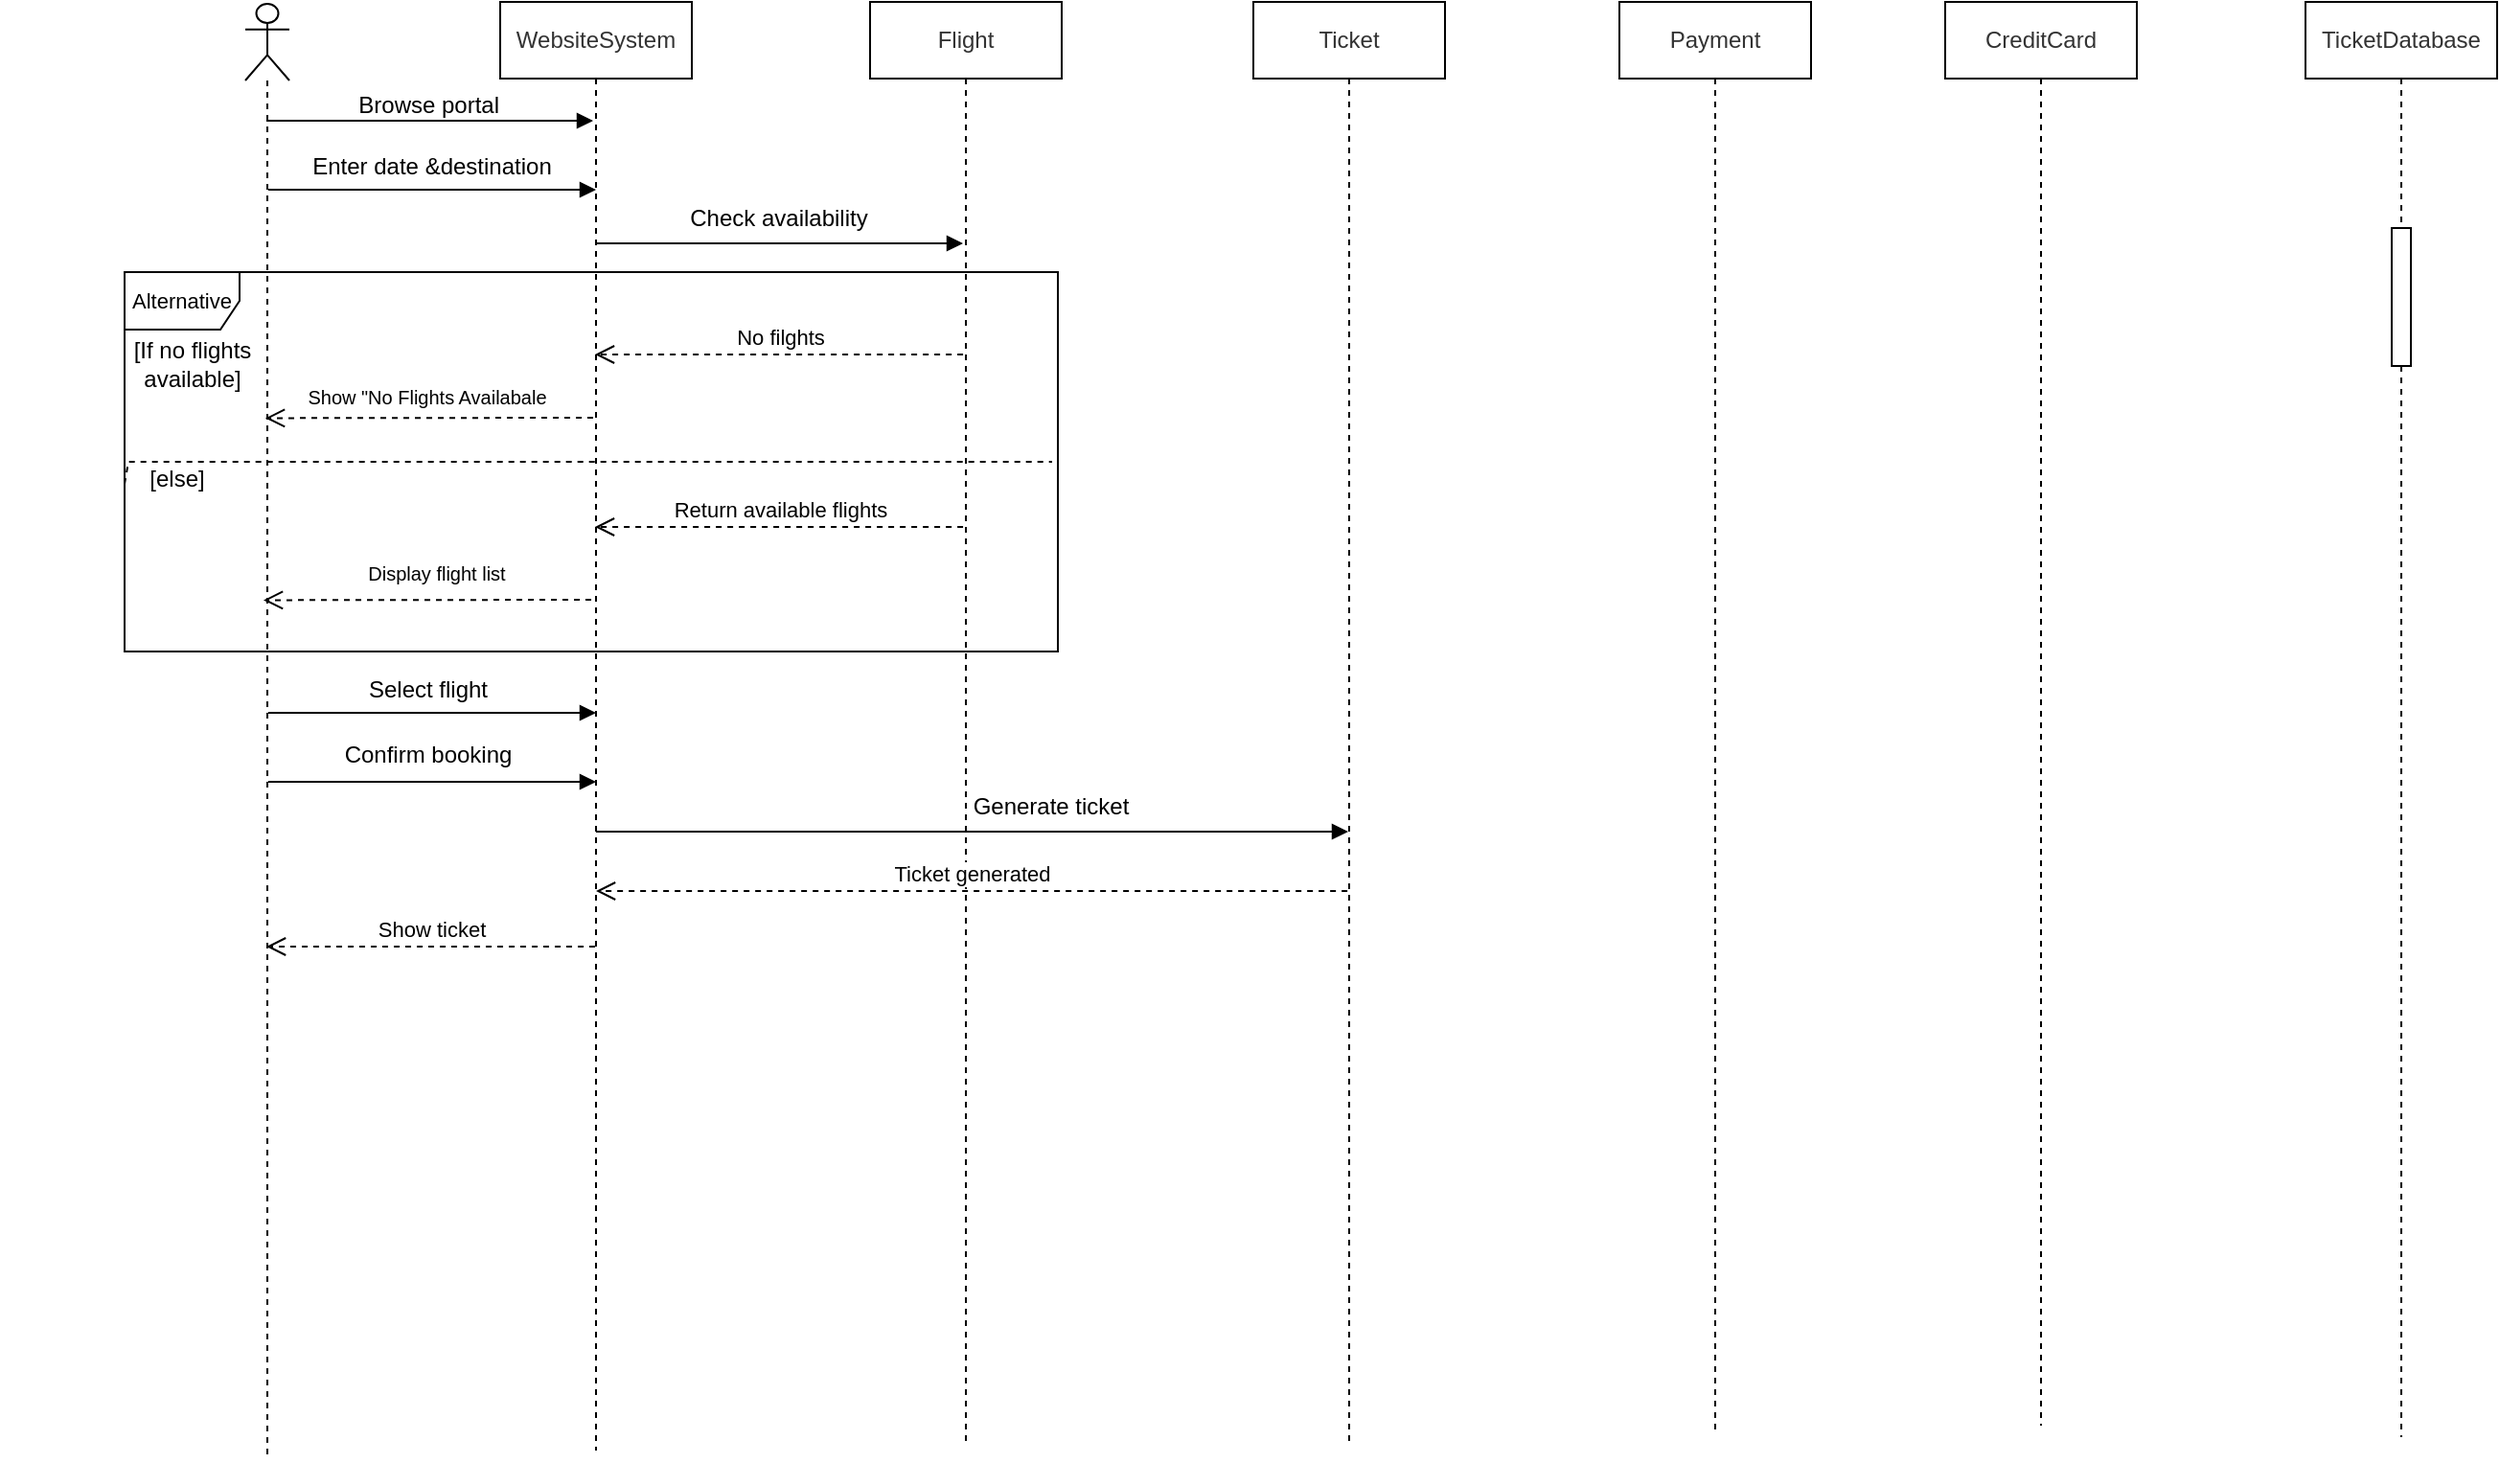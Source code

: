 <mxfile version="26.2.13">
  <diagram name="Trang-1" id="EBByfiUbzizjP6wDf-_v">
    <mxGraphModel dx="1685" dy="766" grid="0" gridSize="10" guides="1" tooltips="1" connect="1" arrows="1" fold="1" page="0" pageScale="1" pageWidth="827" pageHeight="1169" math="0" shadow="0">
      <root>
        <mxCell id="0" />
        <mxCell id="1" parent="0" />
        <mxCell id="OcpvKMQ3eihPh7LtuoBv-7" value="&lt;span style=&quot;color: rgb(51, 51, 51); font-family: arial, sans-serif; text-wrap-mode: nowrap; background-color: rgb(255, 255, 255);&quot;&gt;&lt;font style=&quot;font-size: 12px;&quot;&gt;Flight&lt;/font&gt;&lt;/span&gt;" style="shape=umlLifeline;perimeter=lifelinePerimeter;whiteSpace=wrap;html=1;container=1;dropTarget=0;collapsible=0;recursiveResize=0;outlineConnect=0;portConstraint=eastwest;newEdgeStyle={&quot;curved&quot;:0,&quot;rounded&quot;:0};" parent="1" vertex="1">
          <mxGeometry x="514" y="50" width="100" height="752" as="geometry" />
        </mxCell>
        <mxCell id="OcpvKMQ3eihPh7LtuoBv-5" value="&lt;span style=&quot;color: rgb(51, 51, 51); font-family: arial, sans-serif; text-wrap-mode: nowrap; background-color: rgb(255, 255, 255);&quot;&gt;&lt;font style=&quot;font-size: 12px;&quot;&gt;WebsiteSystem&lt;/font&gt;&lt;/span&gt;" style="shape=umlLifeline;perimeter=lifelinePerimeter;whiteSpace=wrap;html=1;container=1;dropTarget=0;collapsible=0;recursiveResize=0;outlineConnect=0;portConstraint=eastwest;newEdgeStyle={&quot;curved&quot;:0,&quot;rounded&quot;:0};" parent="1" vertex="1">
          <mxGeometry x="321" y="50" width="100" height="756" as="geometry" />
        </mxCell>
        <mxCell id="OcpvKMQ3eihPh7LtuoBv-9" value="&lt;span style=&quot;color: rgb(51, 51, 51); font-family: arial, sans-serif; text-wrap-mode: nowrap; background-color: rgb(255, 255, 255);&quot;&gt;&lt;font style=&quot;font-size: 12px;&quot;&gt;Ticket&lt;/font&gt;&lt;/span&gt;" style="shape=umlLifeline;perimeter=lifelinePerimeter;whiteSpace=wrap;html=1;container=1;dropTarget=0;collapsible=0;recursiveResize=0;outlineConnect=0;portConstraint=eastwest;newEdgeStyle={&quot;curved&quot;:0,&quot;rounded&quot;:0};" parent="1" vertex="1">
          <mxGeometry x="714" y="50" width="100" height="752" as="geometry" />
        </mxCell>
        <mxCell id="OcpvKMQ3eihPh7LtuoBv-11" value="&lt;span style=&quot;color: rgb(51, 51, 51); font-family: arial, sans-serif; text-wrap-mode: nowrap; background-color: rgb(255, 255, 255);&quot;&gt;&lt;font style=&quot;font-size: 12px;&quot;&gt;Payment&lt;/font&gt;&lt;/span&gt;" style="shape=umlLifeline;perimeter=lifelinePerimeter;whiteSpace=wrap;html=1;container=1;dropTarget=0;collapsible=0;recursiveResize=0;outlineConnect=0;portConstraint=eastwest;newEdgeStyle={&quot;curved&quot;:0,&quot;rounded&quot;:0};" parent="1" vertex="1">
          <mxGeometry x="905" y="50" width="100" height="747" as="geometry" />
        </mxCell>
        <mxCell id="OcpvKMQ3eihPh7LtuoBv-13" value="&lt;span style=&quot;color: rgb(51, 51, 51); font-family: arial, sans-serif; text-wrap-mode: nowrap; background-color: rgb(255, 255, 255);&quot;&gt;&lt;font style=&quot;font-size: 12px;&quot;&gt;CreditCard&lt;/font&gt;&lt;/span&gt;" style="shape=umlLifeline;perimeter=lifelinePerimeter;whiteSpace=wrap;html=1;container=1;dropTarget=0;collapsible=0;recursiveResize=0;outlineConnect=0;portConstraint=eastwest;newEdgeStyle={&quot;curved&quot;:0,&quot;rounded&quot;:0};" parent="1" vertex="1">
          <mxGeometry x="1075" y="50" width="100" height="743" as="geometry" />
        </mxCell>
        <mxCell id="OcpvKMQ3eihPh7LtuoBv-15" value="&lt;span style=&quot;color: rgb(51, 51, 51); font-family: arial, sans-serif; text-wrap-mode: nowrap; background-color: rgb(255, 255, 255);&quot;&gt;&lt;font style=&quot;font-size: 12px;&quot;&gt;TicketDatabase&lt;/font&gt;&lt;/span&gt;" style="shape=umlLifeline;perimeter=lifelinePerimeter;whiteSpace=wrap;html=1;container=1;dropTarget=0;collapsible=0;recursiveResize=0;outlineConnect=0;portConstraint=eastwest;newEdgeStyle={&quot;curved&quot;:0,&quot;rounded&quot;:0};" parent="1" vertex="1">
          <mxGeometry x="1263" y="50" width="100" height="749" as="geometry" />
        </mxCell>
        <mxCell id="OcpvKMQ3eihPh7LtuoBv-16" value="" style="html=1;points=[[0,0,0,0,5],[0,1,0,0,-5],[1,0,0,0,5],[1,1,0,0,-5]];perimeter=orthogonalPerimeter;outlineConnect=0;targetShapes=umlLifeline;portConstraint=eastwest;newEdgeStyle={&quot;curved&quot;:0,&quot;rounded&quot;:0};" parent="1" vertex="1">
          <mxGeometry x="1308" y="168" width="10" height="72" as="geometry" />
        </mxCell>
        <mxCell id="OcpvKMQ3eihPh7LtuoBv-18" value="" style="html=1;verticalAlign=bottom;endArrow=block;curved=0;rounded=0;" parent="1" edge="1">
          <mxGeometry x="-0.825" y="37" width="80" relative="1" as="geometry">
            <mxPoint x="199" y="112" as="sourcePoint" />
            <mxPoint x="369.5" y="112" as="targetPoint" />
            <mxPoint as="offset" />
          </mxGeometry>
        </mxCell>
        <mxCell id="OcpvKMQ3eihPh7LtuoBv-19" value="Browse portal&amp;nbsp;" style="text;html=1;align=center;verticalAlign=middle;whiteSpace=wrap;rounded=0;" parent="1" vertex="1">
          <mxGeometry x="225" y="96" width="121" height="16" as="geometry" />
        </mxCell>
        <mxCell id="OcpvKMQ3eihPh7LtuoBv-20" value="" style="html=1;verticalAlign=bottom;endArrow=block;curved=0;rounded=0;" parent="1" edge="1">
          <mxGeometry x="-0.825" y="37" width="80" relative="1" as="geometry">
            <mxPoint x="200" y="148" as="sourcePoint" />
            <mxPoint x="371" y="148" as="targetPoint" />
            <mxPoint as="offset" />
          </mxGeometry>
        </mxCell>
        <mxCell id="OcpvKMQ3eihPh7LtuoBv-21" value="Enter date &amp;amp;destination" style="text;html=1;align=center;verticalAlign=middle;whiteSpace=wrap;rounded=0;" parent="1" vertex="1">
          <mxGeometry x="217" y="128" width="137" height="16" as="geometry" />
        </mxCell>
        <mxCell id="OcpvKMQ3eihPh7LtuoBv-22" value="" style="html=1;verticalAlign=bottom;endArrow=block;curved=0;rounded=0;" parent="1" edge="1">
          <mxGeometry x="-0.825" y="37" width="80" relative="1" as="geometry">
            <mxPoint x="371" y="176" as="sourcePoint" />
            <mxPoint x="562.5" y="176" as="targetPoint" />
            <mxPoint as="offset" />
          </mxGeometry>
        </mxCell>
        <mxCell id="OcpvKMQ3eihPh7LtuoBv-23" value="Check availability" style="text;html=1;align=center;verticalAlign=middle;whiteSpace=wrap;rounded=0;" parent="1" vertex="1">
          <mxGeometry x="378" y="155" width="177" height="16" as="geometry" />
        </mxCell>
        <mxCell id="OcpvKMQ3eihPh7LtuoBv-25" value="&lt;font style=&quot;font-size: 11px;&quot;&gt;Alternative&lt;/font&gt;" style="shape=umlFrame;whiteSpace=wrap;html=1;pointerEvents=0;" parent="1" vertex="1">
          <mxGeometry x="125" y="191" width="487" height="198" as="geometry" />
        </mxCell>
        <mxCell id="OcpvKMQ3eihPh7LtuoBv-27" value="[If no flights available]" style="text;html=1;align=center;verticalAlign=middle;whiteSpace=wrap;rounded=0;" parent="1" vertex="1">
          <mxGeometry x="104" y="214" width="113" height="50" as="geometry" />
        </mxCell>
        <mxCell id="OcpvKMQ3eihPh7LtuoBv-31" value="No filghts" style="html=1;verticalAlign=bottom;endArrow=open;dashed=1;endSize=8;curved=0;rounded=0;" parent="1" edge="1">
          <mxGeometry relative="1" as="geometry">
            <mxPoint x="562.54" y="234" as="sourcePoint" />
            <mxPoint x="370.469" y="234" as="targetPoint" />
          </mxGeometry>
        </mxCell>
        <mxCell id="OcpvKMQ3eihPh7LtuoBv-34" value="" style="html=1;verticalAlign=bottom;endArrow=open;dashed=1;endSize=8;curved=0;rounded=0;" parent="1" edge="1">
          <mxGeometry relative="1" as="geometry">
            <mxPoint x="369.5" y="267" as="sourcePoint" />
            <mxPoint x="198.499" y="267.21" as="targetPoint" />
          </mxGeometry>
        </mxCell>
        <mxCell id="OcpvKMQ3eihPh7LtuoBv-36" value="&lt;font style=&quot;font-size: 10px;&quot;&gt;Show &quot;No Flights Availabale&lt;/font&gt;" style="text;html=1;align=center;verticalAlign=middle;whiteSpace=wrap;rounded=0;" parent="1" vertex="1">
          <mxGeometry x="212" y="247" width="142" height="17" as="geometry" />
        </mxCell>
        <mxCell id="OcpvKMQ3eihPh7LtuoBv-38" value="[else]" style="text;html=1;align=center;verticalAlign=middle;whiteSpace=wrap;rounded=0;" parent="1" vertex="1">
          <mxGeometry x="60" y="291" width="185" height="16" as="geometry" />
        </mxCell>
        <mxCell id="OcpvKMQ3eihPh7LtuoBv-39" value="" style="endArrow=none;dashed=1;html=1;rounded=0;exitX=0;exitY=0.558;exitDx=0;exitDy=0;exitPerimeter=0;" parent="1" source="OcpvKMQ3eihPh7LtuoBv-25" edge="1">
          <mxGeometry width="50" height="50" relative="1" as="geometry">
            <mxPoint x="125" y="290" as="sourcePoint" />
            <mxPoint x="609" y="290" as="targetPoint" />
            <Array as="points">
              <mxPoint x="127" y="290" />
            </Array>
          </mxGeometry>
        </mxCell>
        <mxCell id="OcpvKMQ3eihPh7LtuoBv-40" value="Return available flights" style="html=1;verticalAlign=bottom;endArrow=open;dashed=1;endSize=8;curved=0;rounded=0;" parent="1" edge="1">
          <mxGeometry relative="1" as="geometry">
            <mxPoint x="562.54" y="324" as="sourcePoint" />
            <mxPoint x="370.469" y="324" as="targetPoint" />
          </mxGeometry>
        </mxCell>
        <mxCell id="OcpvKMQ3eihPh7LtuoBv-41" value="" style="html=1;verticalAlign=bottom;endArrow=open;dashed=1;endSize=8;curved=0;rounded=0;" parent="1" edge="1">
          <mxGeometry relative="1" as="geometry">
            <mxPoint x="368.5" y="362" as="sourcePoint" />
            <mxPoint x="197.499" y="362.21" as="targetPoint" />
          </mxGeometry>
        </mxCell>
        <mxCell id="OcpvKMQ3eihPh7LtuoBv-42" value="&lt;span style=&quot;font-size: 10px;&quot;&gt;Display flight list&lt;/span&gt;" style="text;html=1;align=center;verticalAlign=middle;whiteSpace=wrap;rounded=0;" parent="1" vertex="1">
          <mxGeometry x="217" y="339" width="142" height="17" as="geometry" />
        </mxCell>
        <mxCell id="OcpvKMQ3eihPh7LtuoBv-45" value="" style="shape=umlLifeline;perimeter=lifelinePerimeter;whiteSpace=wrap;html=1;container=1;dropTarget=0;collapsible=0;recursiveResize=0;outlineConnect=0;portConstraint=eastwest;newEdgeStyle={&quot;curved&quot;:0,&quot;rounded&quot;:0};participant=umlActor;" parent="1" vertex="1">
          <mxGeometry x="188" y="51" width="23" height="760" as="geometry" />
        </mxCell>
        <mxCell id="OcpvKMQ3eihPh7LtuoBv-46" value="" style="html=1;verticalAlign=bottom;endArrow=block;curved=0;rounded=0;" parent="1" edge="1">
          <mxGeometry x="-0.825" y="37" width="80" relative="1" as="geometry">
            <mxPoint x="200" y="421" as="sourcePoint" />
            <mxPoint x="371" y="421" as="targetPoint" />
            <mxPoint as="offset" />
          </mxGeometry>
        </mxCell>
        <mxCell id="OcpvKMQ3eihPh7LtuoBv-47" value="Select flight" style="text;html=1;align=center;verticalAlign=middle;whiteSpace=wrap;rounded=0;" parent="1" vertex="1">
          <mxGeometry x="222.5" y="401" width="121" height="16" as="geometry" />
        </mxCell>
        <mxCell id="OcpvKMQ3eihPh7LtuoBv-48" value="" style="html=1;verticalAlign=bottom;endArrow=block;curved=0;rounded=0;" parent="1" edge="1">
          <mxGeometry x="-0.825" y="37" width="80" relative="1" as="geometry">
            <mxPoint x="200" y="457" as="sourcePoint" />
            <mxPoint x="371" y="457" as="targetPoint" />
            <mxPoint as="offset" />
          </mxGeometry>
        </mxCell>
        <mxCell id="OcpvKMQ3eihPh7LtuoBv-49" value="Confirm booking" style="text;html=1;align=center;verticalAlign=middle;whiteSpace=wrap;rounded=0;" parent="1" vertex="1">
          <mxGeometry x="222.5" y="435" width="121" height="16" as="geometry" />
        </mxCell>
        <mxCell id="OcpvKMQ3eihPh7LtuoBv-50" value="" style="html=1;verticalAlign=bottom;endArrow=block;curved=0;rounded=0;" parent="1" target="OcpvKMQ3eihPh7LtuoBv-9" edge="1">
          <mxGeometry x="-0.825" y="37" width="80" relative="1" as="geometry">
            <mxPoint x="371" y="483" as="sourcePoint" />
            <mxPoint x="542" y="483" as="targetPoint" />
            <mxPoint as="offset" />
          </mxGeometry>
        </mxCell>
        <mxCell id="OcpvKMQ3eihPh7LtuoBv-51" value="Generate ticket" style="text;html=1;align=center;verticalAlign=middle;whiteSpace=wrap;rounded=0;" parent="1" vertex="1">
          <mxGeometry x="514" y="462" width="189" height="16" as="geometry" />
        </mxCell>
        <mxCell id="OcpvKMQ3eihPh7LtuoBv-52" value="Ticket generated" style="html=1;verticalAlign=bottom;endArrow=open;dashed=1;endSize=8;curved=0;rounded=0;" parent="1" target="OcpvKMQ3eihPh7LtuoBv-5" edge="1">
          <mxGeometry relative="1" as="geometry">
            <mxPoint x="763.07" y="514" as="sourcePoint" />
            <mxPoint x="570.999" y="514" as="targetPoint" />
          </mxGeometry>
        </mxCell>
        <mxCell id="OcpvKMQ3eihPh7LtuoBv-53" value="Show ticket" style="html=1;verticalAlign=bottom;endArrow=open;dashed=1;endSize=8;curved=0;rounded=0;" parent="1" source="OcpvKMQ3eihPh7LtuoBv-5" edge="1">
          <mxGeometry relative="1" as="geometry">
            <mxPoint x="391.07" y="543" as="sourcePoint" />
            <mxPoint x="198.999" y="543" as="targetPoint" />
          </mxGeometry>
        </mxCell>
      </root>
    </mxGraphModel>
  </diagram>
</mxfile>
